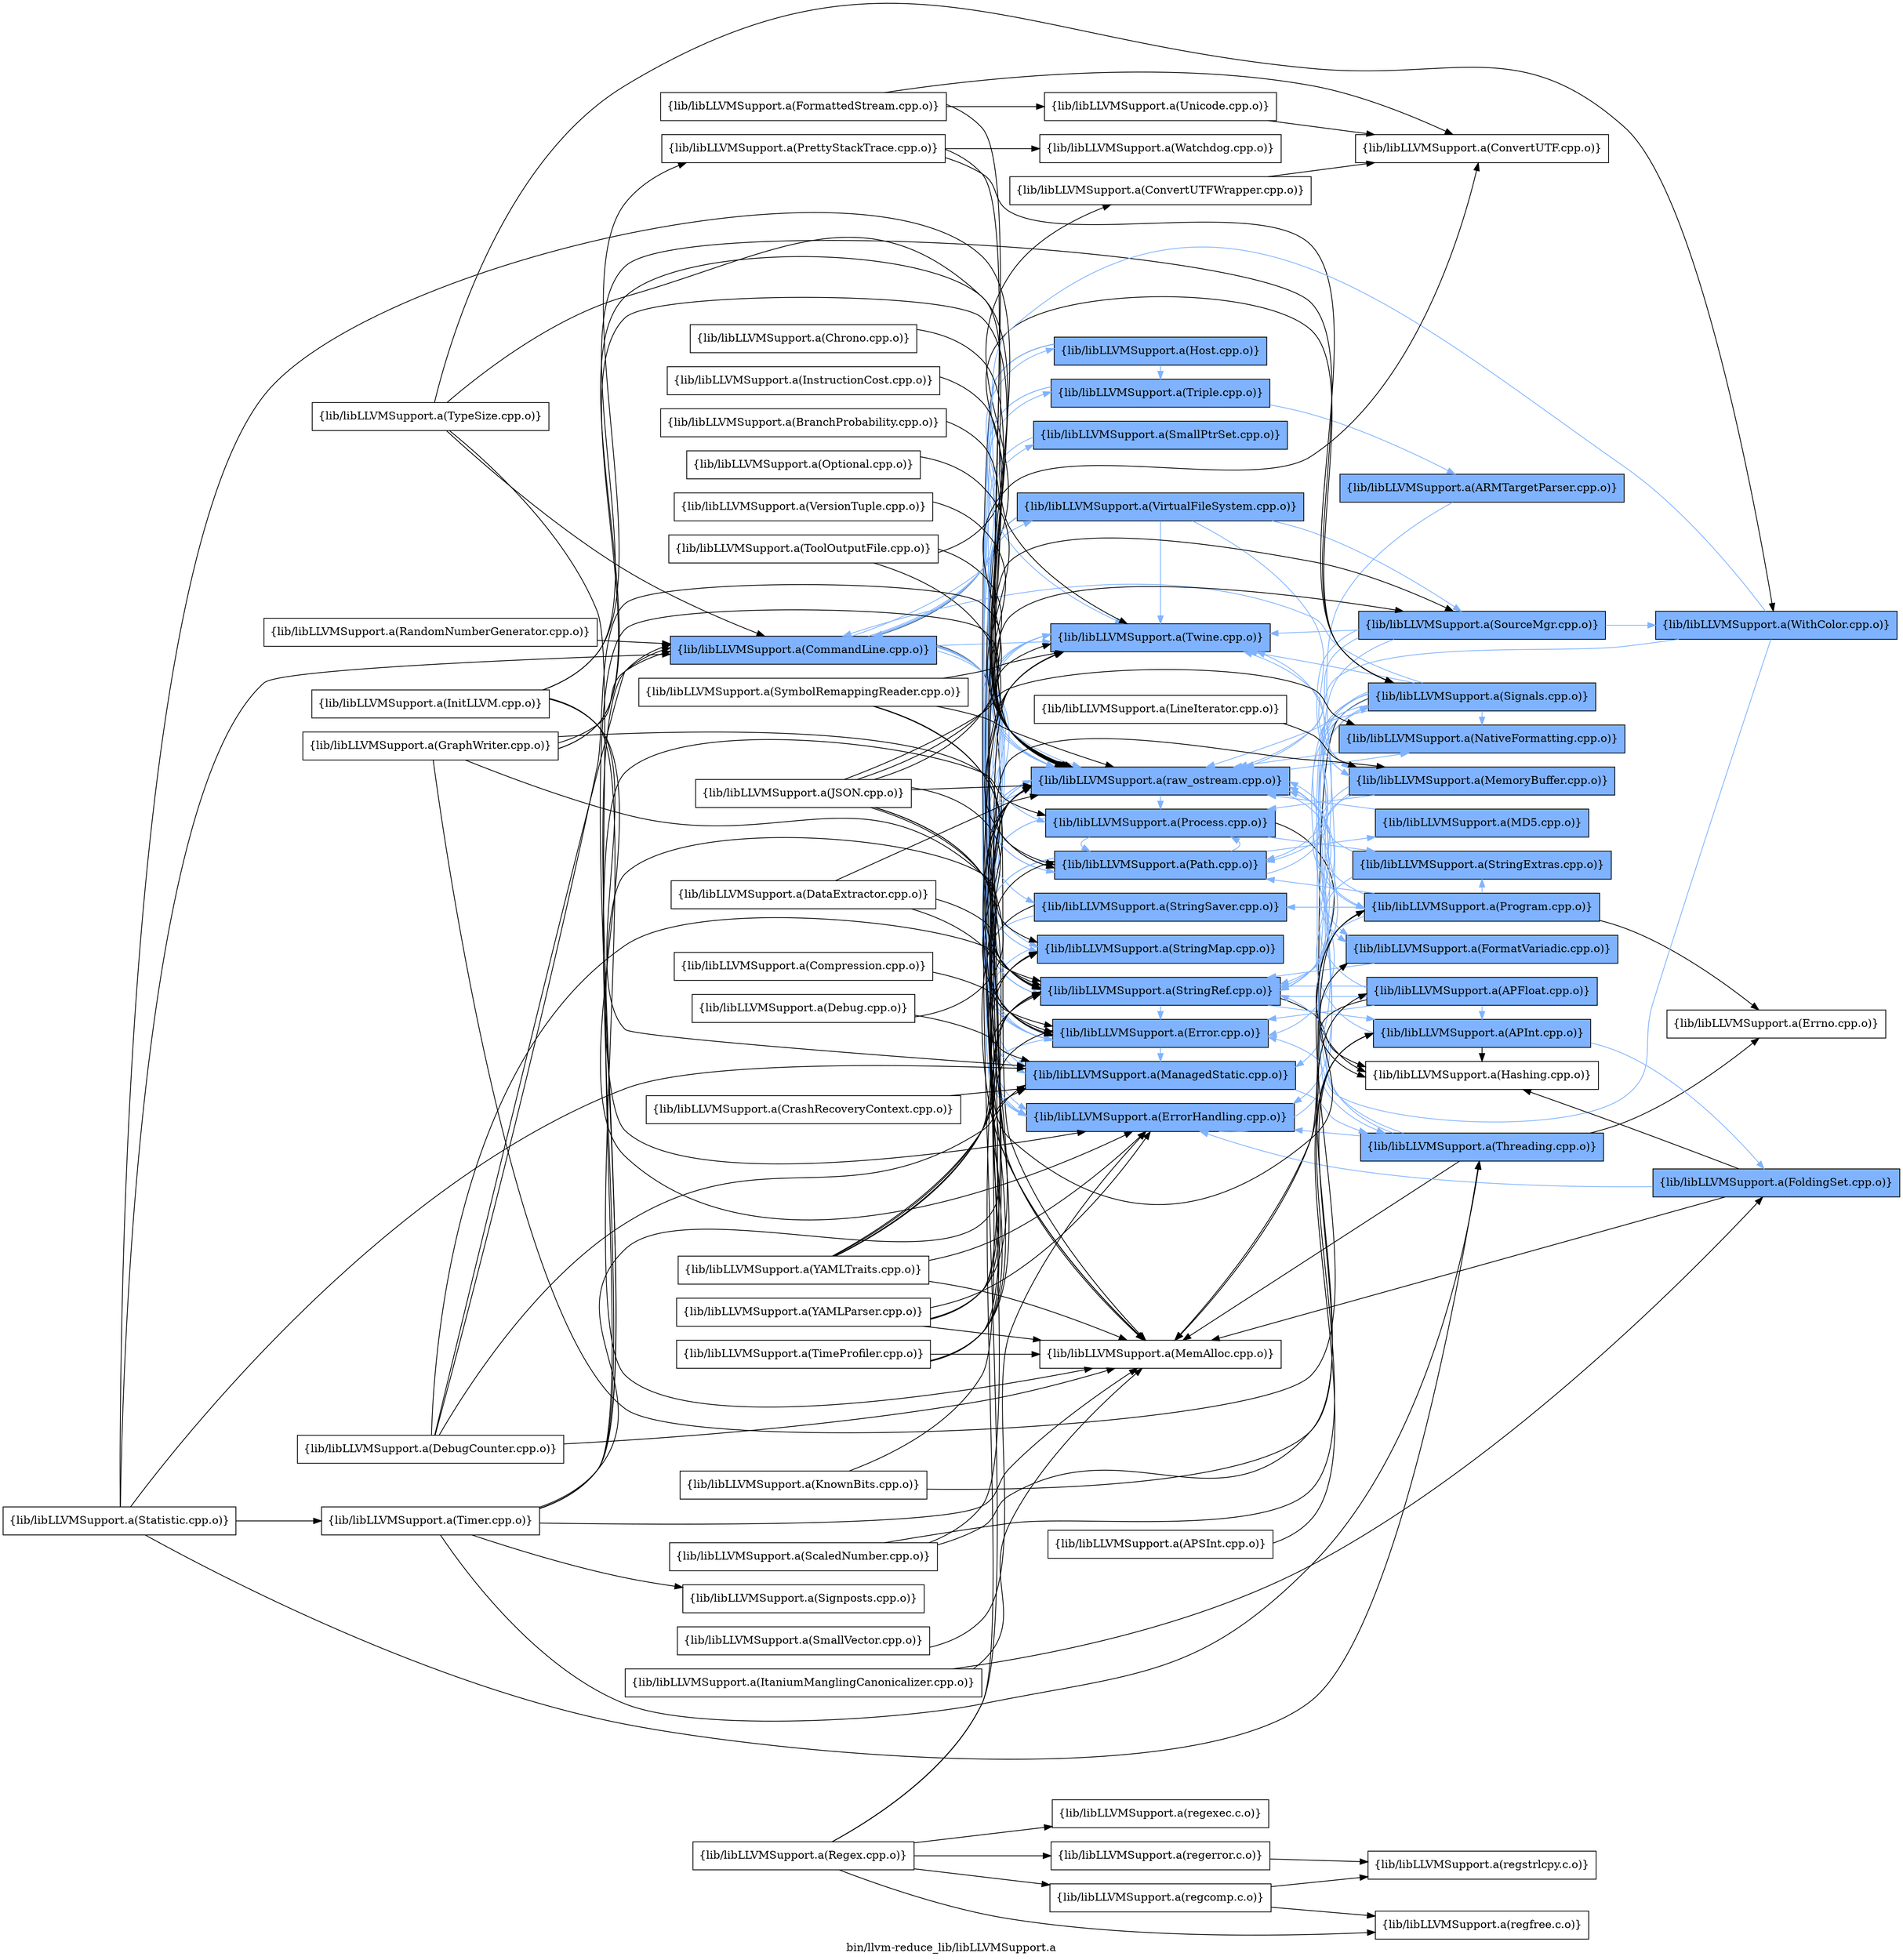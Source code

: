digraph "bin/llvm-reduce_lib/libLLVMSupport.a" {
	label="bin/llvm-reduce_lib/libLLVMSupport.a";
	rankdir=LR;
	{ rank=same; Node0x557e0423ac48;  }
	{ rank=same; Node0x557e0423f1a8; Node0x557e0423dc18; Node0x557e0423e348; Node0x557e0423f8d8; Node0x557e0423d718; Node0x557e0423b9b8; Node0x557e0423e5c8; Node0x557e0423f7e8; Node0x557e04240288; Node0x557e04241e08; Node0x557e0423de48; Node0x557e0423f658; Node0x557e0423b5a8; Node0x557e0423c138; Node0x557e0423c8b8; Node0x557e0423b288;  }
	{ rank=same; Node0x557e0423f9c8; Node0x557e042444c8; Node0x557e04240968; Node0x557e042413b8; Node0x557e04240238; Node0x557e042409b8; Node0x557e04241278; Node0x557e0423de98; Node0x557e0423d3a8; Node0x557e04241138; Node0x557e0423c688; Node0x557e0423b788; Node0x557e0423bf58; Node0x557e0423dee8;  }
	{ rank=same; Node0x557e0423ac48;  }
	{ rank=same; Node0x557e0423f1a8; Node0x557e0423dc18; Node0x557e0423e348; Node0x557e0423f8d8; Node0x557e0423d718; Node0x557e0423b9b8; Node0x557e0423e5c8; Node0x557e0423f7e8; Node0x557e04240288; Node0x557e04241e08; Node0x557e0423de48; Node0x557e0423f658; Node0x557e0423b5a8; Node0x557e0423c138; Node0x557e0423c8b8; Node0x557e0423b288;  }
	{ rank=same; Node0x557e0423f9c8; Node0x557e042444c8; Node0x557e04240968; Node0x557e042413b8; Node0x557e04240238; Node0x557e042409b8; Node0x557e04241278; Node0x557e0423de98; Node0x557e0423d3a8; Node0x557e04241138; Node0x557e0423c688; Node0x557e0423b788; Node0x557e0423bf58; Node0x557e0423dee8;  }

	Node0x557e0423ac48 [shape=record,shape=box,group=1,style=filled,fillcolor="0.600000 0.5 1",label="{lib/libLLVMSupport.a(CommandLine.cpp.o)}"];
	Node0x557e0423ac48 -> Node0x557e0423f1a8;
	Node0x557e0423ac48 -> Node0x557e0423dc18[color="0.600000 0.5 1"];
	Node0x557e0423ac48 -> Node0x557e0423e348[color="0.600000 0.5 1"];
	Node0x557e0423ac48 -> Node0x557e0423f8d8[color="0.600000 0.5 1"];
	Node0x557e0423ac48 -> Node0x557e0423d718;
	Node0x557e0423ac48 -> Node0x557e0423b9b8[color="0.600000 0.5 1"];
	Node0x557e0423ac48 -> Node0x557e0423e5c8[color="0.600000 0.5 1"];
	Node0x557e0423ac48 -> Node0x557e0423f7e8[color="0.600000 0.5 1"];
	Node0x557e0423ac48 -> Node0x557e04240288[color="0.600000 0.5 1"];
	Node0x557e0423ac48 -> Node0x557e04241e08[color="0.600000 0.5 1"];
	Node0x557e0423ac48 -> Node0x557e0423de48[color="0.600000 0.5 1"];
	Node0x557e0423ac48 -> Node0x557e0423f658[color="0.600000 0.5 1"];
	Node0x557e0423ac48 -> Node0x557e0423b5a8[color="0.600000 0.5 1"];
	Node0x557e0423ac48 -> Node0x557e0423c138[color="0.600000 0.5 1"];
	Node0x557e0423ac48 -> Node0x557e0423c8b8[color="0.600000 0.5 1"];
	Node0x557e0423ac48 -> Node0x557e0423b288[color="0.600000 0.5 1"];
	Node0x557e04240288 [shape=record,shape=box,group=1,style=filled,fillcolor="0.600000 0.5 1",label="{lib/libLLVMSupport.a(StringRef.cpp.o)}"];
	Node0x557e04240288 -> Node0x557e0423dc18[color="0.600000 0.5 1"];
	Node0x557e04240288 -> Node0x557e042413b8;
	Node0x557e04240288 -> Node0x557e04240238[color="0.600000 0.5 1"];
	Node0x557e04240288 -> Node0x557e042409b8[color="0.600000 0.5 1"];
	Node0x557e0423b5a8 [shape=record,shape=box,group=1,style=filled,fillcolor="0.600000 0.5 1",label="{lib/libLLVMSupport.a(raw_ostream.cpp.o)}"];
	Node0x557e0423b5a8 -> Node0x557e0423dc18[color="0.600000 0.5 1"];
	Node0x557e0423b5a8 -> Node0x557e0423e348[color="0.600000 0.5 1"];
	Node0x557e0423b5a8 -> Node0x557e04241138[color="0.600000 0.5 1"];
	Node0x557e0423b5a8 -> Node0x557e0423c688[color="0.600000 0.5 1"];
	Node0x557e0423b5a8 -> Node0x557e0423de48[color="0.600000 0.5 1"];
	Node0x557e0423b5a8 -> Node0x557e0423c8b8[color="0.600000 0.5 1"];
	Node0x557e0423b5a8 -> Node0x557e0423b288[color="0.600000 0.5 1"];
	Node0x557e0423b5a8 -> Node0x557e0423b788[color="0.600000 0.5 1"];
	Node0x557e0423dc18 [shape=record,shape=box,group=1,style=filled,fillcolor="0.600000 0.5 1",label="{lib/libLLVMSupport.a(Error.cpp.o)}"];
	Node0x557e0423dc18 -> Node0x557e0423e348[color="0.600000 0.5 1"];
	Node0x557e0423dc18 -> Node0x557e0423f8d8[color="0.600000 0.5 1"];
	Node0x557e0423dc18 -> Node0x557e0423de48[color="0.600000 0.5 1"];
	Node0x557e0423dc18 -> Node0x557e0423b5a8[color="0.600000 0.5 1"];
	Node0x557e0423b788 [shape=record,shape=box,group=1,style=filled,fillcolor="0.600000 0.5 1",label="{lib/libLLVMSupport.a(Program.cpp.o)}"];
	Node0x557e0423b788 -> Node0x557e0423d718;
	Node0x557e0423b788 -> Node0x557e0423dee8[color="0.600000 0.5 1"];
	Node0x557e0423b788 -> Node0x557e0423f7e8[color="0.600000 0.5 1"];
	Node0x557e0423b788 -> Node0x557e04240288[color="0.600000 0.5 1"];
	Node0x557e0423b788 -> Node0x557e0423b5a8[color="0.600000 0.5 1"];
	Node0x557e0423b788 -> Node0x557e0423c8b8[color="0.600000 0.5 1"];
	Node0x557e0423b788 -> Node0x557e042438e8;
	Node0x557e04241b88 [shape=record,shape=box,group=0,label="{lib/libLLVMSupport.a(ToolOutputFile.cpp.o)}"];
	Node0x557e04241b88 -> Node0x557e0423b5a8;
	Node0x557e04241b88 -> Node0x557e0423c8b8;
	Node0x557e04241b88 -> Node0x557e042444c8;
	Node0x557e0423c8b8 [shape=record,shape=box,group=1,style=filled,fillcolor="0.600000 0.5 1",label="{lib/libLLVMSupport.a(Path.cpp.o)}"];
	Node0x557e0423c8b8 -> Node0x557e0423dc18[color="0.600000 0.5 1"];
	Node0x557e0423c8b8 -> Node0x557e0423bf58[color="0.600000 0.5 1"];
	Node0x557e0423c8b8 -> Node0x557e04240288[color="0.600000 0.5 1"];
	Node0x557e0423c8b8 -> Node0x557e0423de48[color="0.600000 0.5 1"];
	Node0x557e0423c8b8 -> Node0x557e0423b288[color="0.600000 0.5 1"];
	Node0x557e0423c8b8 -> Node0x557e042444c8[color="0.600000 0.5 1"];
	Node0x557e0423d718 [shape=record,shape=box,group=0,label="{lib/libLLVMSupport.a(MemAlloc.cpp.o)}"];
	Node0x557e04240c38 [shape=record,shape=box,group=0,label="{lib/libLLVMSupport.a(InitLLVM.cpp.o)}"];
	Node0x557e04240c38 -> Node0x557e0423e348;
	Node0x557e04240c38 -> Node0x557e0423f8d8;
	Node0x557e04240c38 -> Node0x557e0423d718;
	Node0x557e04240c38 -> Node0x557e0423cae8;
	Node0x557e04240c38 -> Node0x557e042444c8;
	Node0x557e0423b9b8 [shape=record,shape=box,group=1,style=filled,fillcolor="0.600000 0.5 1",label="{lib/libLLVMSupport.a(SmallPtrSet.cpp.o)}"];
	Node0x557e0423b9b8 -> Node0x557e0423e348[color="0.600000 0.5 1"];
	Node0x557e0423d3a8 [shape=record,shape=box,group=1,style=filled,fillcolor="0.600000 0.5 1",label="{lib/libLLVMSupport.a(SourceMgr.cpp.o)}"];
	Node0x557e0423d3a8 -> Node0x557e0423de98[color="0.600000 0.5 1"];
	Node0x557e0423d3a8 -> Node0x557e04240288[color="0.600000 0.5 1"];
	Node0x557e0423d3a8 -> Node0x557e0423de48[color="0.600000 0.5 1"];
	Node0x557e0423d3a8 -> Node0x557e0423f6a8[color="0.600000 0.5 1"];
	Node0x557e0423d3a8 -> Node0x557e0423b5a8[color="0.600000 0.5 1"];
	Node0x557e04241908 [shape=record,shape=box,group=0,label="{lib/libLLVMSupport.a(FormattedStream.cpp.o)}"];
	Node0x557e04241908 -> Node0x557e0423f9c8;
	Node0x557e04241908 -> Node0x557e0423d3f8;
	Node0x557e04241908 -> Node0x557e0423b5a8;
	Node0x557e04240238 [shape=record,shape=box,group=1,style=filled,fillcolor="0.600000 0.5 1",label="{lib/libLLVMSupport.a(APFloat.cpp.o)}"];
	Node0x557e04240238 -> Node0x557e0423dc18[color="0.600000 0.5 1"];
	Node0x557e04240238 -> Node0x557e042413b8;
	Node0x557e04240238 -> Node0x557e042409b8[color="0.600000 0.5 1"];
	Node0x557e04240238 -> Node0x557e04240288[color="0.600000 0.5 1"];
	Node0x557e04240238 -> Node0x557e0423b5a8[color="0.600000 0.5 1"];
	Node0x557e042409b8 [shape=record,shape=box,group=1,style=filled,fillcolor="0.600000 0.5 1",label="{lib/libLLVMSupport.a(APInt.cpp.o)}"];
	Node0x557e042409b8 -> Node0x557e0423d768[color="0.600000 0.5 1"];
	Node0x557e042409b8 -> Node0x557e042413b8;
	Node0x557e042409b8 -> Node0x557e0423b5a8[color="0.600000 0.5 1"];
	Node0x557e0423bf58 [shape=record,shape=box,group=1,style=filled,fillcolor="0.600000 0.5 1",label="{lib/libLLVMSupport.a(MD5.cpp.o)}"];
	Node0x557e0423bf58 -> Node0x557e0423b5a8[color="0.600000 0.5 1"];
	Node0x557e0423dee8 [shape=record,shape=box,group=1,style=filled,fillcolor="0.600000 0.5 1",label="{lib/libLLVMSupport.a(StringExtras.cpp.o)}"];
	Node0x557e0423dee8 -> Node0x557e04240288[color="0.600000 0.5 1"];
	Node0x557e0423dee8 -> Node0x557e0423b5a8[color="0.600000 0.5 1"];
	Node0x557e0423e5c8 [shape=record,shape=box,group=1,style=filled,fillcolor="0.600000 0.5 1",label="{lib/libLLVMSupport.a(StringMap.cpp.o)}"];
	Node0x557e0423e5c8 -> Node0x557e0423e348[color="0.600000 0.5 1"];
	Node0x557e0423d768 [shape=record,shape=box,group=1,style=filled,fillcolor="0.600000 0.5 1",label="{lib/libLLVMSupport.a(FoldingSet.cpp.o)}"];
	Node0x557e0423d768 -> Node0x557e0423e348[color="0.600000 0.5 1"];
	Node0x557e0423d768 -> Node0x557e042413b8;
	Node0x557e0423d768 -> Node0x557e0423d718;
	Node0x557e042413b8 [shape=record,shape=box,group=0,label="{lib/libLLVMSupport.a(Hashing.cpp.o)}"];
	Node0x557e0423e758 [shape=record,shape=box,group=0,label="{lib/libLLVMSupport.a(TypeSize.cpp.o)}"];
	Node0x557e0423e758 -> Node0x557e0423ac48;
	Node0x557e0423e758 -> Node0x557e0423e348;
	Node0x557e0423e758 -> Node0x557e0423f6a8;
	Node0x557e0423e758 -> Node0x557e0423b5a8;
	Node0x557e0423e348 [shape=record,shape=box,group=1,style=filled,fillcolor="0.600000 0.5 1",label="{lib/libLLVMSupport.a(ErrorHandling.cpp.o)}"];
	Node0x557e0423e348 -> Node0x557e0423de48[color="0.600000 0.5 1"];
	Node0x557e0423e348 -> Node0x557e0423b5a8[color="0.600000 0.5 1"];
	Node0x557e0423e348 -> Node0x557e042444c8[color="0.600000 0.5 1"];
	Node0x557e0423de48 [shape=record,shape=box,group=1,style=filled,fillcolor="0.600000 0.5 1",label="{lib/libLLVMSupport.a(Twine.cpp.o)}"];
	Node0x557e0423de48 -> Node0x557e0423b5a8[color="0.600000 0.5 1"];
	Node0x557e0423f7e8 [shape=record,shape=box,group=1,style=filled,fillcolor="0.600000 0.5 1",label="{lib/libLLVMSupport.a(StringSaver.cpp.o)}"];
	Node0x557e0423f7e8 -> Node0x557e0423d718;
	Node0x557e0423f7e8 -> Node0x557e04240288[color="0.600000 0.5 1"];
	Node0x557e04241e08 [shape=record,shape=box,group=1,style=filled,fillcolor="0.600000 0.5 1",label="{lib/libLLVMSupport.a(Triple.cpp.o)}"];
	Node0x557e04241e08 -> Node0x557e04240288[color="0.600000 0.5 1"];
	Node0x557e04241e08 -> Node0x557e04241278[color="0.600000 0.5 1"];
	Node0x557e04241e08 -> Node0x557e0423de48[color="0.600000 0.5 1"];
	Node0x557e0423b238 [shape=record,shape=box,group=0,label="{lib/libLLVMSupport.a(Regex.cpp.o)}"];
	Node0x557e0423b238 -> Node0x557e04240288;
	Node0x557e0423b238 -> Node0x557e0423de48;
	Node0x557e0423b238 -> Node0x557e0423add8;
	Node0x557e0423b238 -> Node0x557e0423b058;
	Node0x557e0423b238 -> Node0x557e0423d448;
	Node0x557e0423b238 -> Node0x557e0423dc68;
	Node0x557e0423f8d8 [shape=record,shape=box,group=1,style=filled,fillcolor="0.600000 0.5 1",label="{lib/libLLVMSupport.a(ManagedStatic.cpp.o)}"];
	Node0x557e0423f8d8 -> Node0x557e04240968[color="0.600000 0.5 1"];
	Node0x557e04240968 [shape=record,shape=box,group=1,style=filled,fillcolor="0.600000 0.5 1",label="{lib/libLLVMSupport.a(Threading.cpp.o)}"];
	Node0x557e04240968 -> Node0x557e0423e348[color="0.600000 0.5 1"];
	Node0x557e04240968 -> Node0x557e0423d718;
	Node0x557e04240968 -> Node0x557e04240288[color="0.600000 0.5 1"];
	Node0x557e04240968 -> Node0x557e0423de48[color="0.600000 0.5 1"];
	Node0x557e04240968 -> Node0x557e042438e8;
	Node0x557e0423cae8 [shape=record,shape=box,group=0,label="{lib/libLLVMSupport.a(PrettyStackTrace.cpp.o)}"];
	Node0x557e0423cae8 -> Node0x557e0423b5a8;
	Node0x557e0423cae8 -> Node0x557e042444c8;
	Node0x557e0423cae8 -> Node0x557e04240738;
	Node0x557e04241408 [shape=record,shape=box,group=0,label="{lib/libLLVMSupport.a(Timer.cpp.o)}"];
	Node0x557e04241408 -> Node0x557e0423ac48;
	Node0x557e04241408 -> Node0x557e0423f8d8;
	Node0x557e04241408 -> Node0x557e0423d718;
	Node0x557e04241408 -> Node0x557e0423e5c8;
	Node0x557e04241408 -> Node0x557e04242038;
	Node0x557e04241408 -> Node0x557e0423b5a8;
	Node0x557e04241408 -> Node0x557e0423b288;
	Node0x557e04241408 -> Node0x557e04240968;
	Node0x557e04241138 [shape=record,shape=box,group=1,style=filled,fillcolor="0.600000 0.5 1",label="{lib/libLLVMSupport.a(FormatVariadic.cpp.o)}"];
	Node0x557e04241138 -> Node0x557e04240288[color="0.600000 0.5 1"];
	Node0x557e0423c688 [shape=record,shape=box,group=1,style=filled,fillcolor="0.600000 0.5 1",label="{lib/libLLVMSupport.a(NativeFormatting.cpp.o)}"];
	Node0x557e0423c688 -> Node0x557e0423b5a8[color="0.600000 0.5 1"];
	Node0x557e0423de98 [shape=record,shape=box,group=1,style=filled,fillcolor="0.600000 0.5 1",label="{lib/libLLVMSupport.a(MemoryBuffer.cpp.o)}"];
	Node0x557e0423de98 -> Node0x557e0423dc18[color="0.600000 0.5 1"];
	Node0x557e0423de98 -> Node0x557e0423de48[color="0.600000 0.5 1"];
	Node0x557e0423de98 -> Node0x557e0423c8b8[color="0.600000 0.5 1"];
	Node0x557e0423de98 -> Node0x557e0423b288[color="0.600000 0.5 1"];
	Node0x557e0423de98 -> Node0x557e0423b788[color="0.600000 0.5 1"];
	Node0x557e04241188 [shape=record,shape=box,group=0,label="{lib/libLLVMSupport.a(Chrono.cpp.o)}"];
	Node0x557e04241188 -> Node0x557e0423b5a8;
	Node0x557e0423f1a8 [shape=record,shape=box,group=0,label="{lib/libLLVMSupport.a(ConvertUTFWrapper.cpp.o)}"];
	Node0x557e0423f1a8 -> Node0x557e0423f9c8;
	Node0x557e0423f658 [shape=record,shape=box,group=1,style=filled,fillcolor="0.600000 0.5 1",label="{lib/libLLVMSupport.a(VirtualFileSystem.cpp.o)}"];
	Node0x557e0423f658 -> Node0x557e0423dc18[color="0.600000 0.5 1"];
	Node0x557e0423f658 -> Node0x557e0423d718;
	Node0x557e0423f658 -> Node0x557e0423de98[color="0.600000 0.5 1"];
	Node0x557e0423f658 -> Node0x557e0423d3a8[color="0.600000 0.5 1"];
	Node0x557e0423f658 -> Node0x557e0423e5c8[color="0.600000 0.5 1"];
	Node0x557e0423f658 -> Node0x557e04240288[color="0.600000 0.5 1"];
	Node0x557e0423f658 -> Node0x557e0423de48[color="0.600000 0.5 1"];
	Node0x557e0423f658 -> Node0x557e0423b5a8[color="0.600000 0.5 1"];
	Node0x557e0423f658 -> Node0x557e0423c8b8[color="0.600000 0.5 1"];
	Node0x557e0423c138 [shape=record,shape=box,group=1,style=filled,fillcolor="0.600000 0.5 1",label="{lib/libLLVMSupport.a(Host.cpp.o)}"];
	Node0x557e0423c138 -> Node0x557e0423d718;
	Node0x557e0423c138 -> Node0x557e0423e5c8[color="0.600000 0.5 1"];
	Node0x557e0423c138 -> Node0x557e04240288[color="0.600000 0.5 1"];
	Node0x557e0423c138 -> Node0x557e04241e08[color="0.600000 0.5 1"];
	Node0x557e0423c138 -> Node0x557e0423b5a8[color="0.600000 0.5 1"];
	Node0x557e0423b288 [shape=record,shape=box,group=1,style=filled,fillcolor="0.600000 0.5 1",label="{lib/libLLVMSupport.a(Process.cpp.o)}"];
	Node0x557e0423b288 -> Node0x557e0423dc18[color="0.600000 0.5 1"];
	Node0x557e0423b288 -> Node0x557e042413b8;
	Node0x557e0423b288 -> Node0x557e0423f8d8[color="0.600000 0.5 1"];
	Node0x557e0423b288 -> Node0x557e0423dee8[color="0.600000 0.5 1"];
	Node0x557e0423b288 -> Node0x557e0423c8b8[color="0.600000 0.5 1"];
	Node0x557e0423f9c8 [shape=record,shape=box,group=0,label="{lib/libLLVMSupport.a(ConvertUTF.cpp.o)}"];
	Node0x557e0423ec58 [shape=record,shape=box,group=0,label="{lib/libLLVMSupport.a(Debug.cpp.o)}"];
	Node0x557e0423ec58 -> Node0x557e0423f8d8;
	Node0x557e0423ec58 -> Node0x557e0423b5a8;
	Node0x557e042444c8 [shape=record,shape=box,group=1,style=filled,fillcolor="0.600000 0.5 1",label="{lib/libLLVMSupport.a(Signals.cpp.o)}"];
	Node0x557e042444c8 -> Node0x557e0423ac48[color="0.600000 0.5 1"];
	Node0x557e042444c8 -> Node0x557e0423e348[color="0.600000 0.5 1"];
	Node0x557e042444c8 -> Node0x557e04241138[color="0.600000 0.5 1"];
	Node0x557e042444c8 -> Node0x557e0423f8d8[color="0.600000 0.5 1"];
	Node0x557e042444c8 -> Node0x557e0423d718;
	Node0x557e042444c8 -> Node0x557e0423de98[color="0.600000 0.5 1"];
	Node0x557e042444c8 -> Node0x557e0423c688[color="0.600000 0.5 1"];
	Node0x557e042444c8 -> Node0x557e04240288[color="0.600000 0.5 1"];
	Node0x557e042444c8 -> Node0x557e0423de48[color="0.600000 0.5 1"];
	Node0x557e042444c8 -> Node0x557e0423b5a8[color="0.600000 0.5 1"];
	Node0x557e042444c8 -> Node0x557e0423c8b8[color="0.600000 0.5 1"];
	Node0x557e042444c8 -> Node0x557e0423b788[color="0.600000 0.5 1"];
	Node0x557e042444c8 -> Node0x557e04240968[color="0.600000 0.5 1"];
	Node0x557e0423d3f8 [shape=record,shape=box,group=0,label="{lib/libLLVMSupport.a(Unicode.cpp.o)}"];
	Node0x557e0423d3f8 -> Node0x557e0423f9c8;
	Node0x557e0423f108 [shape=record,shape=box,group=0,label="{lib/libLLVMSupport.a(InstructionCost.cpp.o)}"];
	Node0x557e0423f108 -> Node0x557e0423b5a8;
	Node0x557e04240738 [shape=record,shape=box,group=0,label="{lib/libLLVMSupport.a(Watchdog.cpp.o)}"];
	Node0x557e0423a9c8 [shape=record,shape=box,group=0,label="{lib/libLLVMSupport.a(RandomNumberGenerator.cpp.o)}"];
	Node0x557e0423a9c8 -> Node0x557e0423ac48;
	Node0x557e0423add8 [shape=record,shape=box,group=0,label="{lib/libLLVMSupport.a(regcomp.c.o)}"];
	Node0x557e0423add8 -> Node0x557e0423dc68;
	Node0x557e0423add8 -> Node0x557e0423c6d8;
	Node0x557e0423b058 [shape=record,shape=box,group=0,label="{lib/libLLVMSupport.a(regerror.c.o)}"];
	Node0x557e0423b058 -> Node0x557e0423c6d8;
	Node0x557e0423d448 [shape=record,shape=box,group=0,label="{lib/libLLVMSupport.a(regexec.c.o)}"];
	Node0x557e0423dc68 [shape=record,shape=box,group=0,label="{lib/libLLVMSupport.a(regfree.c.o)}"];
	Node0x557e042436b8 [shape=record,shape=box,group=0,label="{lib/libLLVMSupport.a(SmallVector.cpp.o)}"];
	Node0x557e042436b8 -> Node0x557e0423e348;
	Node0x557e0423f6a8 [shape=record,shape=box,group=1,style=filled,fillcolor="0.600000 0.5 1",label="{lib/libLLVMSupport.a(WithColor.cpp.o)}"];
	Node0x557e0423f6a8 -> Node0x557e0423ac48[color="0.600000 0.5 1"];
	Node0x557e0423f6a8 -> Node0x557e0423dc18[color="0.600000 0.5 1"];
	Node0x557e0423f6a8 -> Node0x557e0423b5a8[color="0.600000 0.5 1"];
	Node0x557e0423e4d8 [shape=record,shape=box,group=0,label="{lib/libLLVMSupport.a(Statistic.cpp.o)}"];
	Node0x557e0423e4d8 -> Node0x557e0423ac48;
	Node0x557e0423e4d8 -> Node0x557e0423f8d8;
	Node0x557e0423e4d8 -> Node0x557e04241408;
	Node0x557e0423e4d8 -> Node0x557e0423b5a8;
	Node0x557e0423e4d8 -> Node0x557e04240968;
	Node0x557e0423fab8 [shape=record,shape=box,group=0,label="{lib/libLLVMSupport.a(TimeProfiler.cpp.o)}"];
	Node0x557e0423fab8 -> Node0x557e0423dc18;
	Node0x557e0423fab8 -> Node0x557e0423d718;
	Node0x557e0423fab8 -> Node0x557e0423e5c8;
	Node0x557e0423fab8 -> Node0x557e0423de48;
	Node0x557e0423fab8 -> Node0x557e0423b5a8;
	Node0x557e0423fab8 -> Node0x557e0423c8b8;
	Node0x557e04240788 [shape=record,shape=box,group=0,label="{lib/libLLVMSupport.a(JSON.cpp.o)}"];
	Node0x557e04240788 -> Node0x557e0423f9c8;
	Node0x557e04240788 -> Node0x557e0423dc18;
	Node0x557e04240788 -> Node0x557e04241138;
	Node0x557e04240788 -> Node0x557e0423d718;
	Node0x557e04240788 -> Node0x557e0423c688;
	Node0x557e04240788 -> Node0x557e04240288;
	Node0x557e04240788 -> Node0x557e0423de48;
	Node0x557e04240788 -> Node0x557e0423b5a8;
	Node0x557e04242038 [shape=record,shape=box,group=0,label="{lib/libLLVMSupport.a(Signposts.cpp.o)}"];
	Node0x557e04241278 [shape=record,shape=box,group=1,style=filled,fillcolor="0.600000 0.5 1",label="{lib/libLLVMSupport.a(ARMTargetParser.cpp.o)}"];
	Node0x557e04241278 -> Node0x557e04240288[color="0.600000 0.5 1"];
	Node0x557e0423ed48 [shape=record,shape=box,group=0,label="{lib/libLLVMSupport.a(YAMLParser.cpp.o)}"];
	Node0x557e0423ed48 -> Node0x557e0423e348;
	Node0x557e0423ed48 -> Node0x557e0423d718;
	Node0x557e0423ed48 -> Node0x557e0423de98;
	Node0x557e0423ed48 -> Node0x557e0423d3a8;
	Node0x557e0423ed48 -> Node0x557e04240288;
	Node0x557e0423ed48 -> Node0x557e0423b5a8;
	Node0x557e0423c6d8 [shape=record,shape=box,group=0,label="{lib/libLLVMSupport.a(regstrlcpy.c.o)}"];
	Node0x557e0423ba08 [shape=record,shape=box,group=0,label="{lib/libLLVMSupport.a(CrashRecoveryContext.cpp.o)}"];
	Node0x557e0423ba08 -> Node0x557e0423f8d8;
	Node0x557e042438e8 [shape=record,shape=box,group=0,label="{lib/libLLVMSupport.a(Errno.cpp.o)}"];
	Node0x557e04242f88 [shape=record,shape=box,group=0,label="{lib/libLLVMSupport.a(BranchProbability.cpp.o)}"];
	Node0x557e04242f88 -> Node0x557e0423b5a8;
	Node0x557e0423e0c8 [shape=record,shape=box,group=0,label="{lib/libLLVMSupport.a(DebugCounter.cpp.o)}"];
	Node0x557e0423e0c8 -> Node0x557e0423ac48;
	Node0x557e0423e0c8 -> Node0x557e0423f8d8;
	Node0x557e0423e0c8 -> Node0x557e0423d718;
	Node0x557e0423e0c8 -> Node0x557e04240288;
	Node0x557e0423e0c8 -> Node0x557e0423b5a8;
	Node0x557e0423d218 [shape=record,shape=box,group=0,label="{lib/libLLVMSupport.a(ScaledNumber.cpp.o)}"];
	Node0x557e0423d218 -> Node0x557e04240238;
	Node0x557e0423d218 -> Node0x557e042409b8;
	Node0x557e0423d218 -> Node0x557e0423b5a8;
	Node0x557e04241ea8 [shape=record,shape=box,group=0,label="{lib/libLLVMSupport.a(GraphWriter.cpp.o)}"];
	Node0x557e04241ea8 -> Node0x557e0423ac48;
	Node0x557e04241ea8 -> Node0x557e04240288;
	Node0x557e04241ea8 -> Node0x557e0423de48;
	Node0x557e04241ea8 -> Node0x557e0423b5a8;
	Node0x557e04241ea8 -> Node0x557e0423c8b8;
	Node0x557e04241ea8 -> Node0x557e0423b788;
	Node0x557e04242fd8 [shape=record,shape=box,group=0,label="{lib/libLLVMSupport.a(KnownBits.cpp.o)}"];
	Node0x557e04242fd8 -> Node0x557e042409b8;
	Node0x557e04242fd8 -> Node0x557e0423b5a8;
	Node0x557e0423bc38 [shape=record,shape=box,group=0,label="{lib/libLLVMSupport.a(Optional.cpp.o)}"];
	Node0x557e0423bc38 -> Node0x557e0423b5a8;
	Node0x557e0423ee88 [shape=record,shape=box,group=0,label="{lib/libLLVMSupport.a(SymbolRemappingReader.cpp.o)}"];
	Node0x557e0423ee88 -> Node0x557e0423dc18;
	Node0x557e0423ee88 -> Node0x557e04240288;
	Node0x557e0423ee88 -> Node0x557e0423de48;
	Node0x557e0423ee88 -> Node0x557e0423b5a8;
	Node0x557e0423e1b8 [shape=record,shape=box,group=0,label="{lib/libLLVMSupport.a(LineIterator.cpp.o)}"];
	Node0x557e0423e1b8 -> Node0x557e0423de98;
	Node0x557e0423d538 [shape=record,shape=box,group=0,label="{lib/libLLVMSupport.a(ItaniumManglingCanonicalizer.cpp.o)}"];
	Node0x557e0423d538 -> Node0x557e0423d768;
	Node0x557e0423d538 -> Node0x557e0423d718;
	Node0x557e04241b38 [shape=record,shape=box,group=0,label="{lib/libLLVMSupport.a(DataExtractor.cpp.o)}"];
	Node0x557e04241b38 -> Node0x557e0423dc18;
	Node0x557e04241b38 -> Node0x557e04240288;
	Node0x557e04241b38 -> Node0x557e0423b5a8;
	Node0x557e04241d68 [shape=record,shape=box,group=0,label="{lib/libLLVMSupport.a(Compression.cpp.o)}"];
	Node0x557e04241d68 -> Node0x557e0423dc18;
	Node0x557e042414a8 [shape=record,shape=box,group=0,label="{lib/libLLVMSupport.a(APSInt.cpp.o)}"];
	Node0x557e042414a8 -> Node0x557e042409b8;
	Node0x557e0423cd18 [shape=record,shape=box,group=0,label="{lib/libLLVMSupport.a(YAMLTraits.cpp.o)}"];
	Node0x557e0423cd18 -> Node0x557e0423e348;
	Node0x557e0423cd18 -> Node0x557e0423d718;
	Node0x557e0423cd18 -> Node0x557e0423d3a8;
	Node0x557e0423cd18 -> Node0x557e0423e5c8;
	Node0x557e0423cd18 -> Node0x557e04240288;
	Node0x557e0423cd18 -> Node0x557e0423de48;
	Node0x557e0423cd18 -> Node0x557e0423b5a8;
	Node0x557e042423a8 [shape=record,shape=box,group=0,label="{lib/libLLVMSupport.a(VersionTuple.cpp.o)}"];
	Node0x557e042423a8 -> Node0x557e0423b5a8;
}
